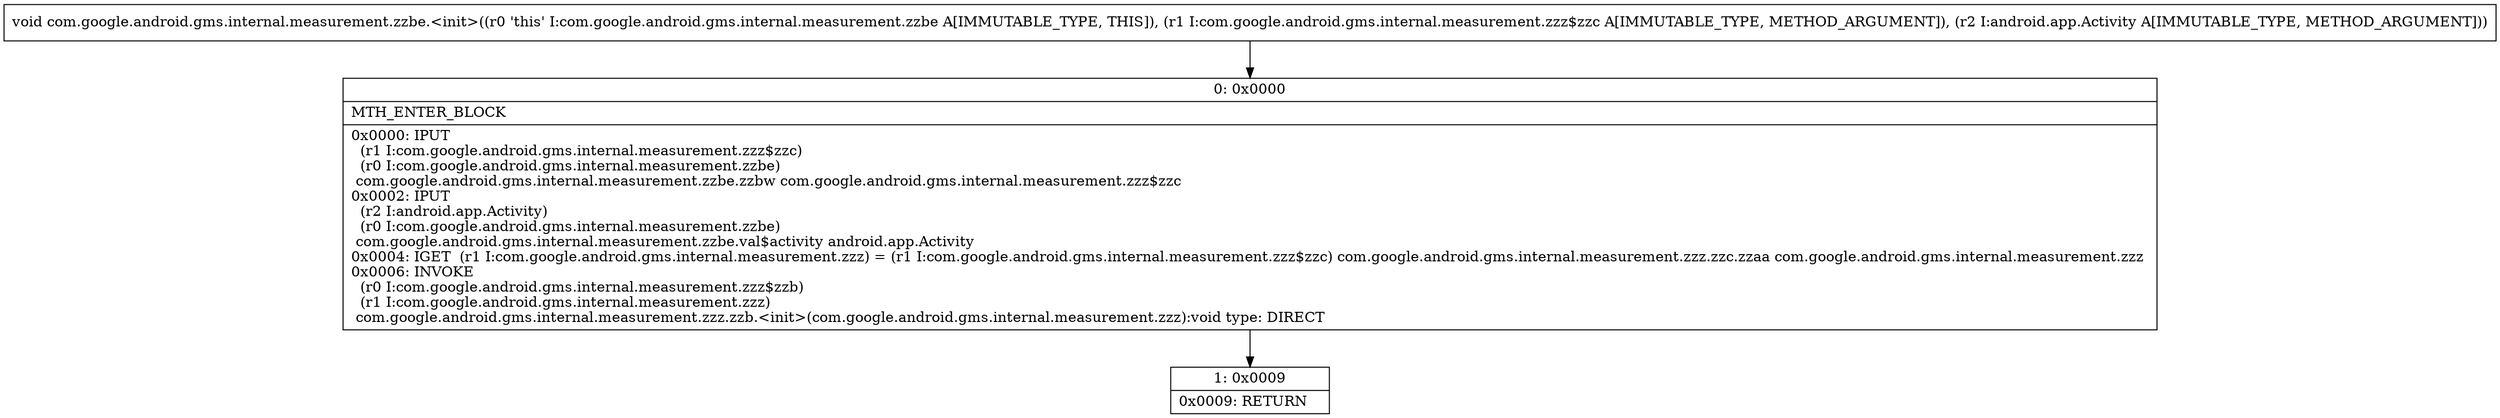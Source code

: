 digraph "CFG forcom.google.android.gms.internal.measurement.zzbe.\<init\>(Lcom\/google\/android\/gms\/internal\/measurement\/zzz$zzc;Landroid\/app\/Activity;)V" {
Node_0 [shape=record,label="{0\:\ 0x0000|MTH_ENTER_BLOCK\l|0x0000: IPUT  \l  (r1 I:com.google.android.gms.internal.measurement.zzz$zzc)\l  (r0 I:com.google.android.gms.internal.measurement.zzbe)\l com.google.android.gms.internal.measurement.zzbe.zzbw com.google.android.gms.internal.measurement.zzz$zzc \l0x0002: IPUT  \l  (r2 I:android.app.Activity)\l  (r0 I:com.google.android.gms.internal.measurement.zzbe)\l com.google.android.gms.internal.measurement.zzbe.val$activity android.app.Activity \l0x0004: IGET  (r1 I:com.google.android.gms.internal.measurement.zzz) = (r1 I:com.google.android.gms.internal.measurement.zzz$zzc) com.google.android.gms.internal.measurement.zzz.zzc.zzaa com.google.android.gms.internal.measurement.zzz \l0x0006: INVOKE  \l  (r0 I:com.google.android.gms.internal.measurement.zzz$zzb)\l  (r1 I:com.google.android.gms.internal.measurement.zzz)\l com.google.android.gms.internal.measurement.zzz.zzb.\<init\>(com.google.android.gms.internal.measurement.zzz):void type: DIRECT \l}"];
Node_1 [shape=record,label="{1\:\ 0x0009|0x0009: RETURN   \l}"];
MethodNode[shape=record,label="{void com.google.android.gms.internal.measurement.zzbe.\<init\>((r0 'this' I:com.google.android.gms.internal.measurement.zzbe A[IMMUTABLE_TYPE, THIS]), (r1 I:com.google.android.gms.internal.measurement.zzz$zzc A[IMMUTABLE_TYPE, METHOD_ARGUMENT]), (r2 I:android.app.Activity A[IMMUTABLE_TYPE, METHOD_ARGUMENT])) }"];
MethodNode -> Node_0;
Node_0 -> Node_1;
}

